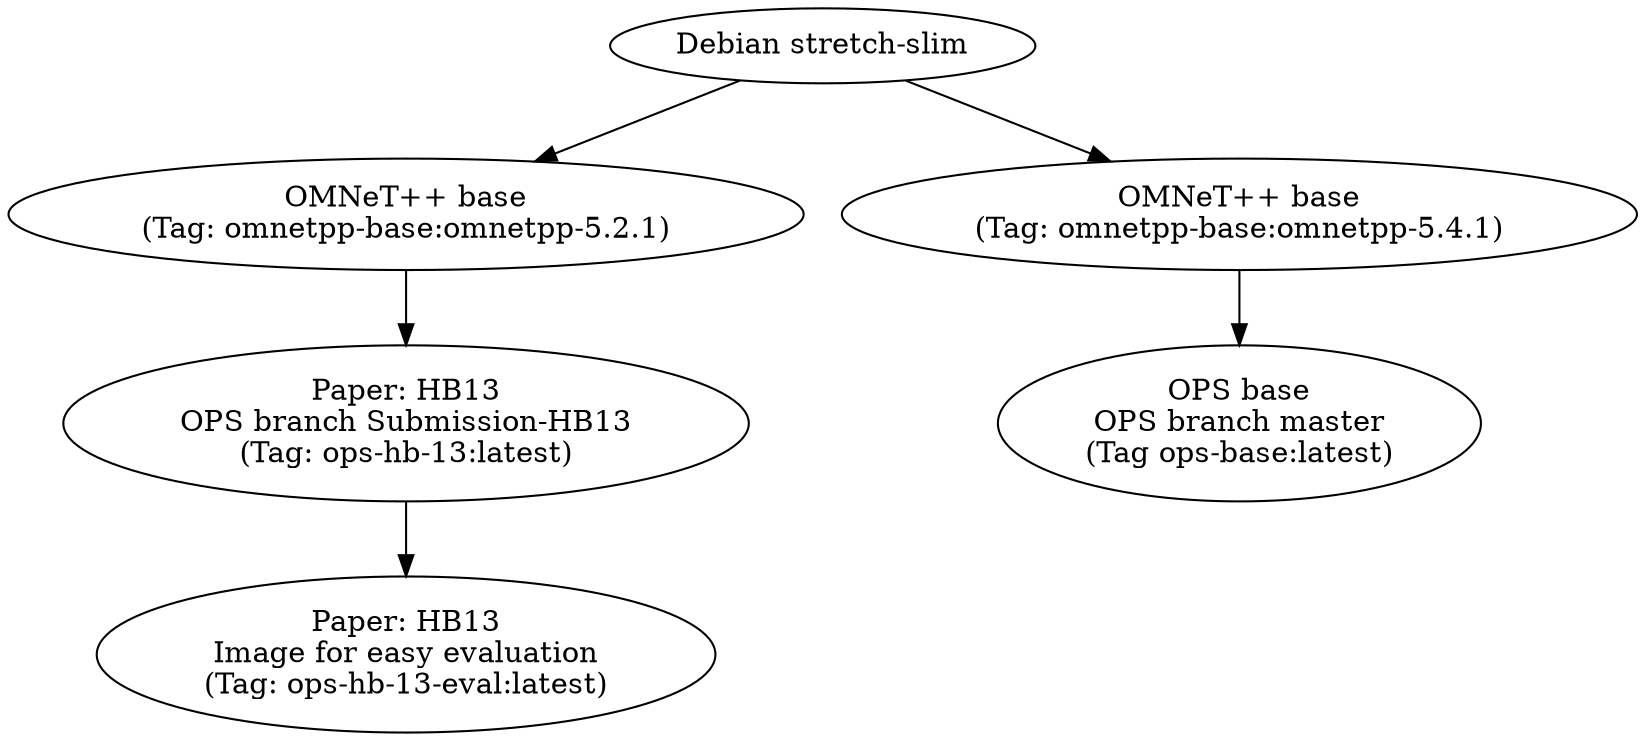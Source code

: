  digraph omnetppbranch {
    debian[label="Debian stretch-slim"]
    omnetppbase521[label="OMNeT++ base\n(Tag: omnetpp-base:omnetpp-5.2.1)"]
    omnetppbase541[label="OMNeT++ base\n(Tag: omnetpp-base:omnetpp-5.4.1)"]
    opsbase[label="OPS base\nOPS branch master\n(Tag ops-base:latest)"]
    opsHb13[label="Paper: HB13\nOPS branch Submission-HB13\n(Tag: ops-hb-13:latest)"]
    opsHb13Eval[label="Paper: HB13\nImage for easy evaluation\n(Tag: ops-hb-13-eval:latest)"]

    debian -> omnetppbase521
    debian -> omnetppbase541
    omnetppbase521 -> opsHb13
    omnetppbase541 -> opsbase
    opsHb13 -> opsHb13Eval
 }

